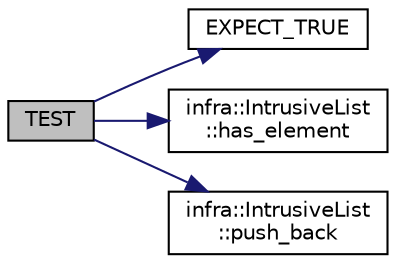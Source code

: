 digraph "TEST"
{
 // INTERACTIVE_SVG=YES
  edge [fontname="Helvetica",fontsize="10",labelfontname="Helvetica",labelfontsize="10"];
  node [fontname="Helvetica",fontsize="10",shape=record];
  rankdir="LR";
  Node53 [label="TEST",height=0.2,width=0.4,color="black", fillcolor="grey75", style="filled", fontcolor="black"];
  Node53 -> Node54 [color="midnightblue",fontsize="10",style="solid",fontname="Helvetica"];
  Node54 [label="EXPECT_TRUE",height=0.2,width=0.4,color="black", fillcolor="white", style="filled",URL="$d6/def/_test_json_8cpp.html#a84dbe6e62bbec23a120a258315c7b6dc"];
  Node53 -> Node55 [color="midnightblue",fontsize="10",style="solid",fontname="Helvetica"];
  Node55 [label="infra::IntrusiveList\l::has_element",height=0.2,width=0.4,color="black", fillcolor="white", style="filled",URL="$df/da4/classinfra_1_1_intrusive_list.html#a6b4ac84d04bca1baf75dce213d360ef7"];
  Node53 -> Node56 [color="midnightblue",fontsize="10",style="solid",fontname="Helvetica"];
  Node56 [label="infra::IntrusiveList\l::push_back",height=0.2,width=0.4,color="black", fillcolor="white", style="filled",URL="$df/da4/classinfra_1_1_intrusive_list.html#a78b6c1c3718d715f5ab1db8e426d4735"];
}
